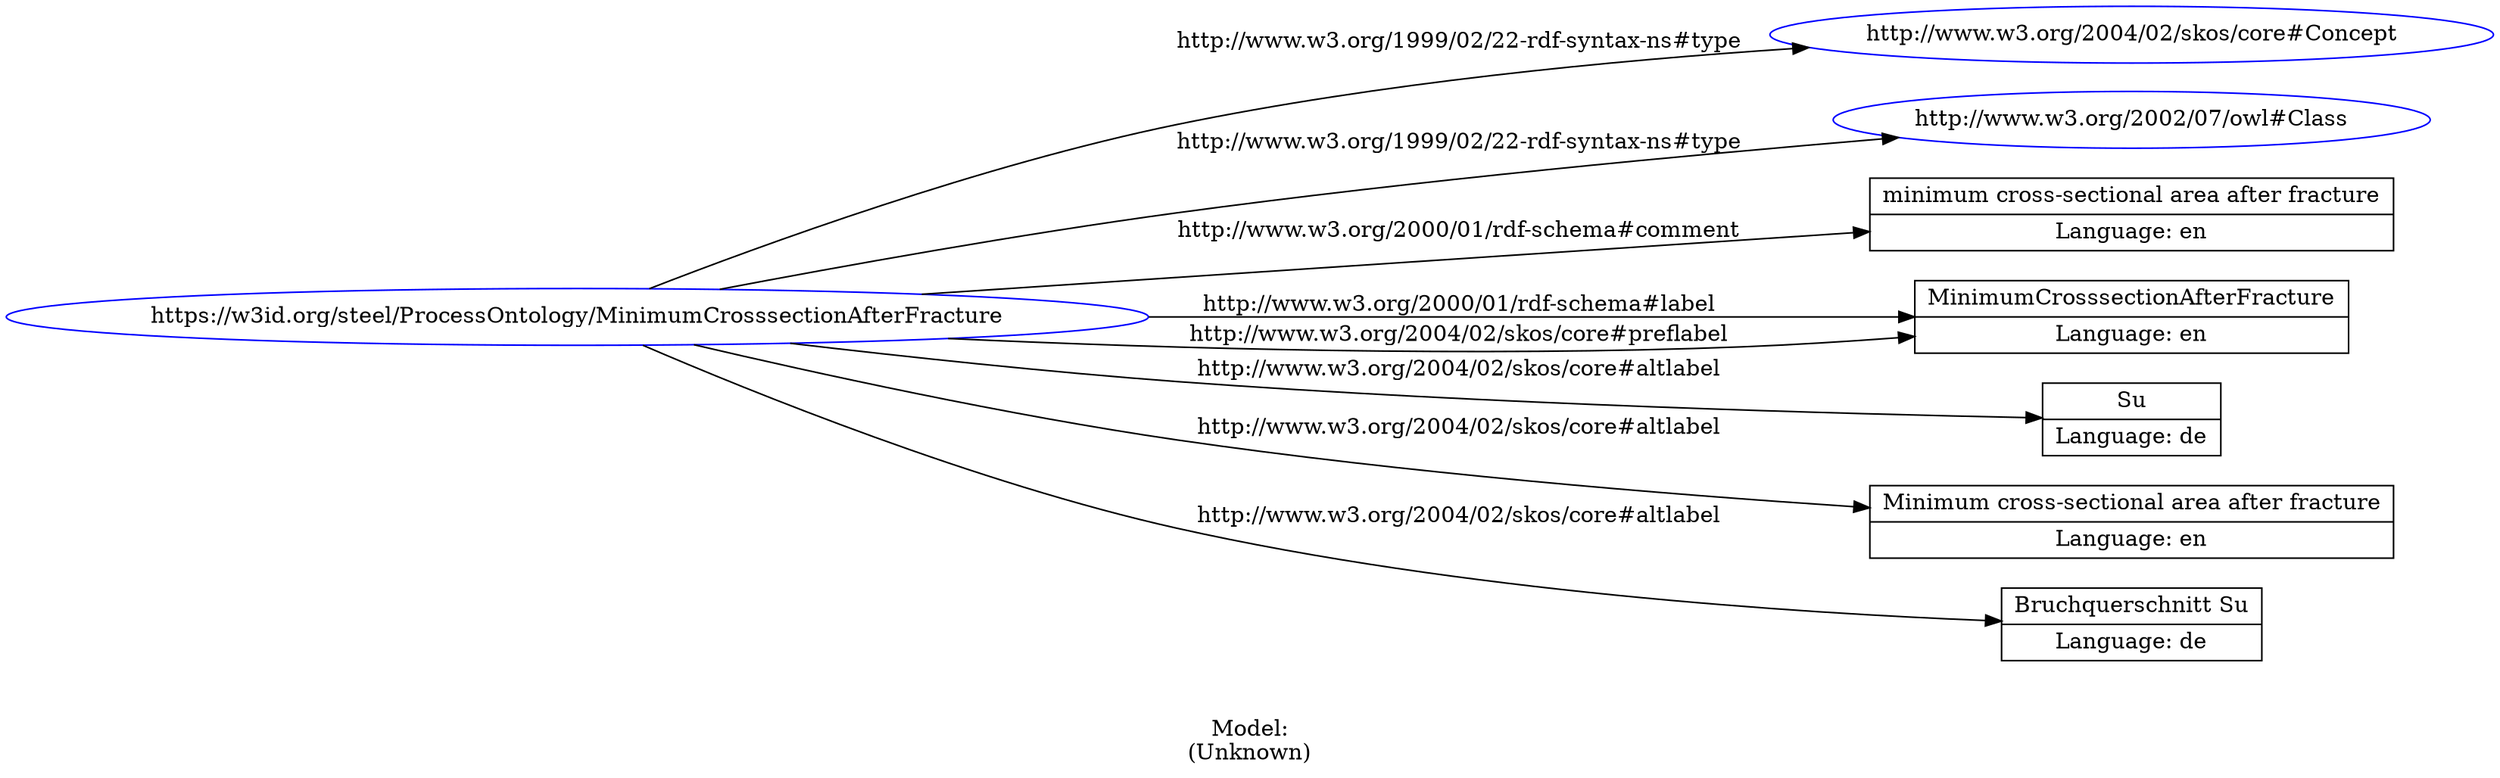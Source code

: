 digraph {
	rankdir = LR;
	charset="utf-8";

	"Rhttps://w3id.org/steel/ProcessOntology/MinimumCrosssectionAfterFracture" -> "Rhttp://www.w3.org/2004/02/skos/core#Concept" [ label="http://www.w3.org/1999/02/22-rdf-syntax-ns#type" ];
	"Rhttps://w3id.org/steel/ProcessOntology/MinimumCrosssectionAfterFracture" -> "Rhttp://www.w3.org/2002/07/owl#Class" [ label="http://www.w3.org/1999/02/22-rdf-syntax-ns#type" ];
	"Rhttps://w3id.org/steel/ProcessOntology/MinimumCrosssectionAfterFracture" -> "Lminimum cross-sectional area after fracture|Language: en" [ label="http://www.w3.org/2000/01/rdf-schema#comment" ];
	"Rhttps://w3id.org/steel/ProcessOntology/MinimumCrosssectionAfterFracture" -> "LMinimumCrosssectionAfterFracture|Language: en" [ label="http://www.w3.org/2000/01/rdf-schema#label" ];
	"Rhttps://w3id.org/steel/ProcessOntology/MinimumCrosssectionAfterFracture" -> "LSu|Language: de" [ label="http://www.w3.org/2004/02/skos/core#altlabel" ];
	"Rhttps://w3id.org/steel/ProcessOntology/MinimumCrosssectionAfterFracture" -> "LMinimum cross-sectional area after fracture|Language: en" [ label="http://www.w3.org/2004/02/skos/core#altlabel" ];
	"Rhttps://w3id.org/steel/ProcessOntology/MinimumCrosssectionAfterFracture" -> "LBruchquerschnitt Su|Language: de" [ label="http://www.w3.org/2004/02/skos/core#altlabel" ];
	"Rhttps://w3id.org/steel/ProcessOntology/MinimumCrosssectionAfterFracture" -> "LMinimumCrosssectionAfterFracture|Language: en" [ label="http://www.w3.org/2004/02/skos/core#preflabel" ];

	// Resources
	"Rhttps://w3id.org/steel/ProcessOntology/MinimumCrosssectionAfterFracture" [ label="https://w3id.org/steel/ProcessOntology/MinimumCrosssectionAfterFracture", shape = ellipse, color = blue ];
	"Rhttp://www.w3.org/2004/02/skos/core#Concept" [ label="http://www.w3.org/2004/02/skos/core#Concept", shape = ellipse, color = blue ];
	"Rhttp://www.w3.org/2002/07/owl#Class" [ label="http://www.w3.org/2002/07/owl#Class", shape = ellipse, color = blue ];

	// Anonymous nodes

	// Literals
	"Lminimum cross-sectional area after fracture|Language: en" [ label="minimum cross-sectional area after fracture|Language: en", shape = record ];
	"LMinimumCrosssectionAfterFracture|Language: en" [ label="MinimumCrosssectionAfterFracture|Language: en", shape = record ];
	"LSu|Language: de" [ label="Su|Language: de", shape = record ];
	"LMinimum cross-sectional area after fracture|Language: en" [ label="Minimum cross-sectional area after fracture|Language: en", shape = record ];
	"LBruchquerschnitt Su|Language: de" [ label="Bruchquerschnitt Su|Language: de", shape = record ];

	label="\n\nModel:\n(Unknown)";
}
